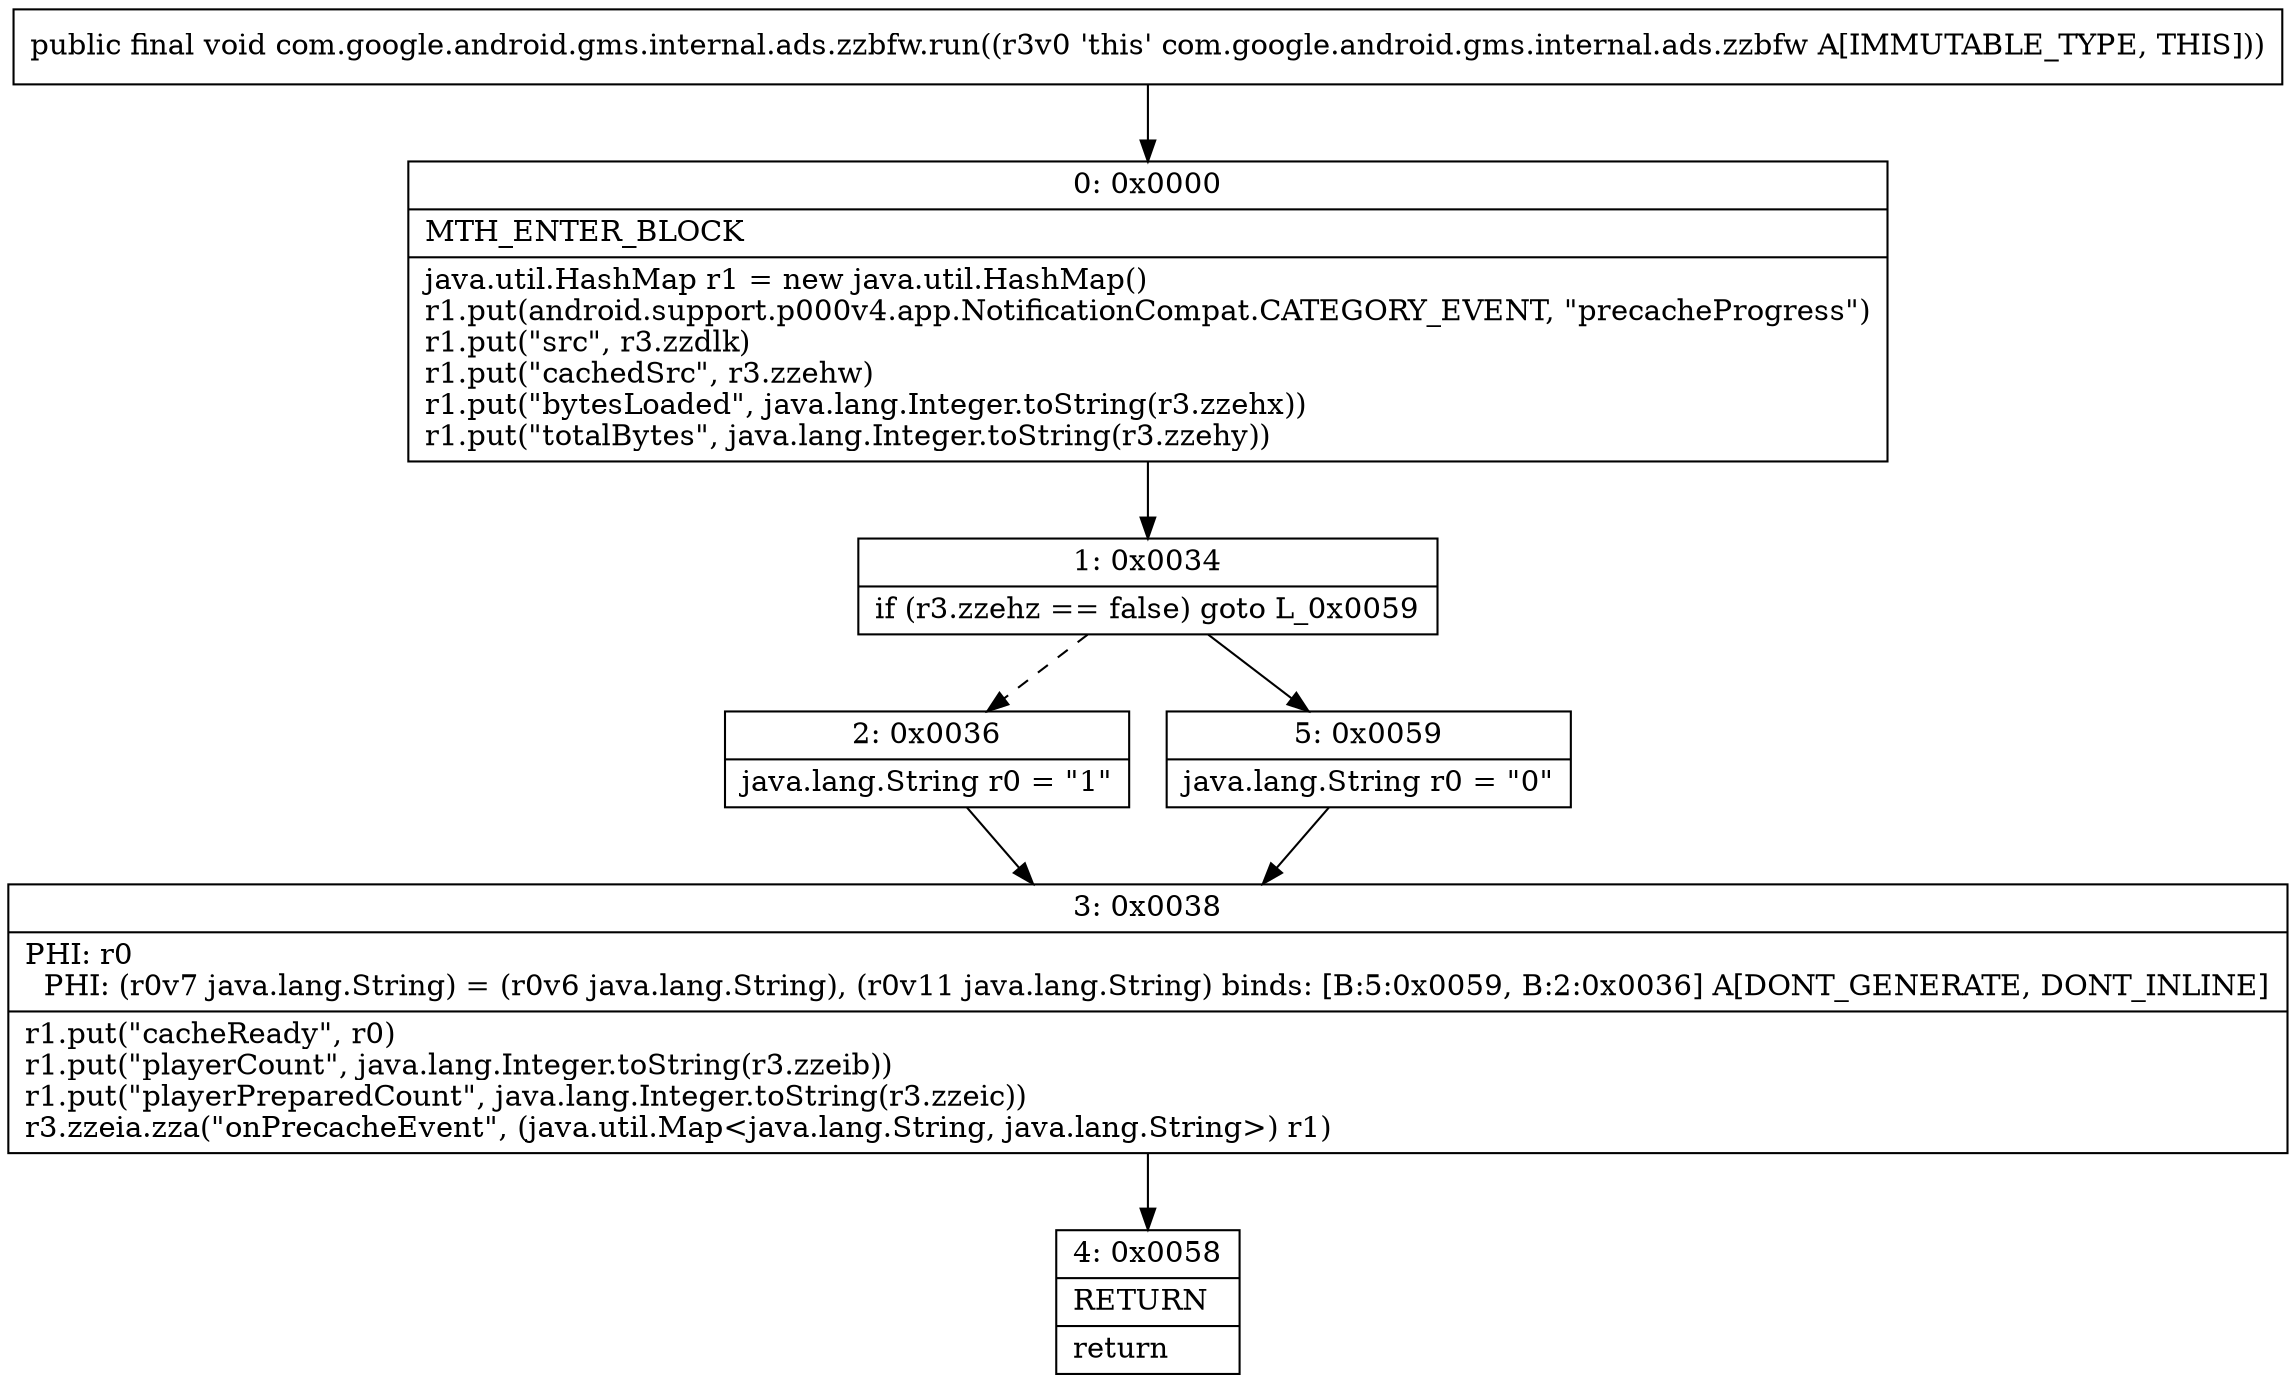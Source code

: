 digraph "CFG forcom.google.android.gms.internal.ads.zzbfw.run()V" {
Node_0 [shape=record,label="{0\:\ 0x0000|MTH_ENTER_BLOCK\l|java.util.HashMap r1 = new java.util.HashMap()\lr1.put(android.support.p000v4.app.NotificationCompat.CATEGORY_EVENT, \"precacheProgress\")\lr1.put(\"src\", r3.zzdlk)\lr1.put(\"cachedSrc\", r3.zzehw)\lr1.put(\"bytesLoaded\", java.lang.Integer.toString(r3.zzehx))\lr1.put(\"totalBytes\", java.lang.Integer.toString(r3.zzehy))\l}"];
Node_1 [shape=record,label="{1\:\ 0x0034|if (r3.zzehz == false) goto L_0x0059\l}"];
Node_2 [shape=record,label="{2\:\ 0x0036|java.lang.String r0 = \"1\"\l}"];
Node_3 [shape=record,label="{3\:\ 0x0038|PHI: r0 \l  PHI: (r0v7 java.lang.String) = (r0v6 java.lang.String), (r0v11 java.lang.String) binds: [B:5:0x0059, B:2:0x0036] A[DONT_GENERATE, DONT_INLINE]\l|r1.put(\"cacheReady\", r0)\lr1.put(\"playerCount\", java.lang.Integer.toString(r3.zzeib))\lr1.put(\"playerPreparedCount\", java.lang.Integer.toString(r3.zzeic))\lr3.zzeia.zza(\"onPrecacheEvent\", (java.util.Map\<java.lang.String, java.lang.String\>) r1)\l}"];
Node_4 [shape=record,label="{4\:\ 0x0058|RETURN\l|return\l}"];
Node_5 [shape=record,label="{5\:\ 0x0059|java.lang.String r0 = \"0\"\l}"];
MethodNode[shape=record,label="{public final void com.google.android.gms.internal.ads.zzbfw.run((r3v0 'this' com.google.android.gms.internal.ads.zzbfw A[IMMUTABLE_TYPE, THIS])) }"];
MethodNode -> Node_0;
Node_0 -> Node_1;
Node_1 -> Node_2[style=dashed];
Node_1 -> Node_5;
Node_2 -> Node_3;
Node_3 -> Node_4;
Node_5 -> Node_3;
}

